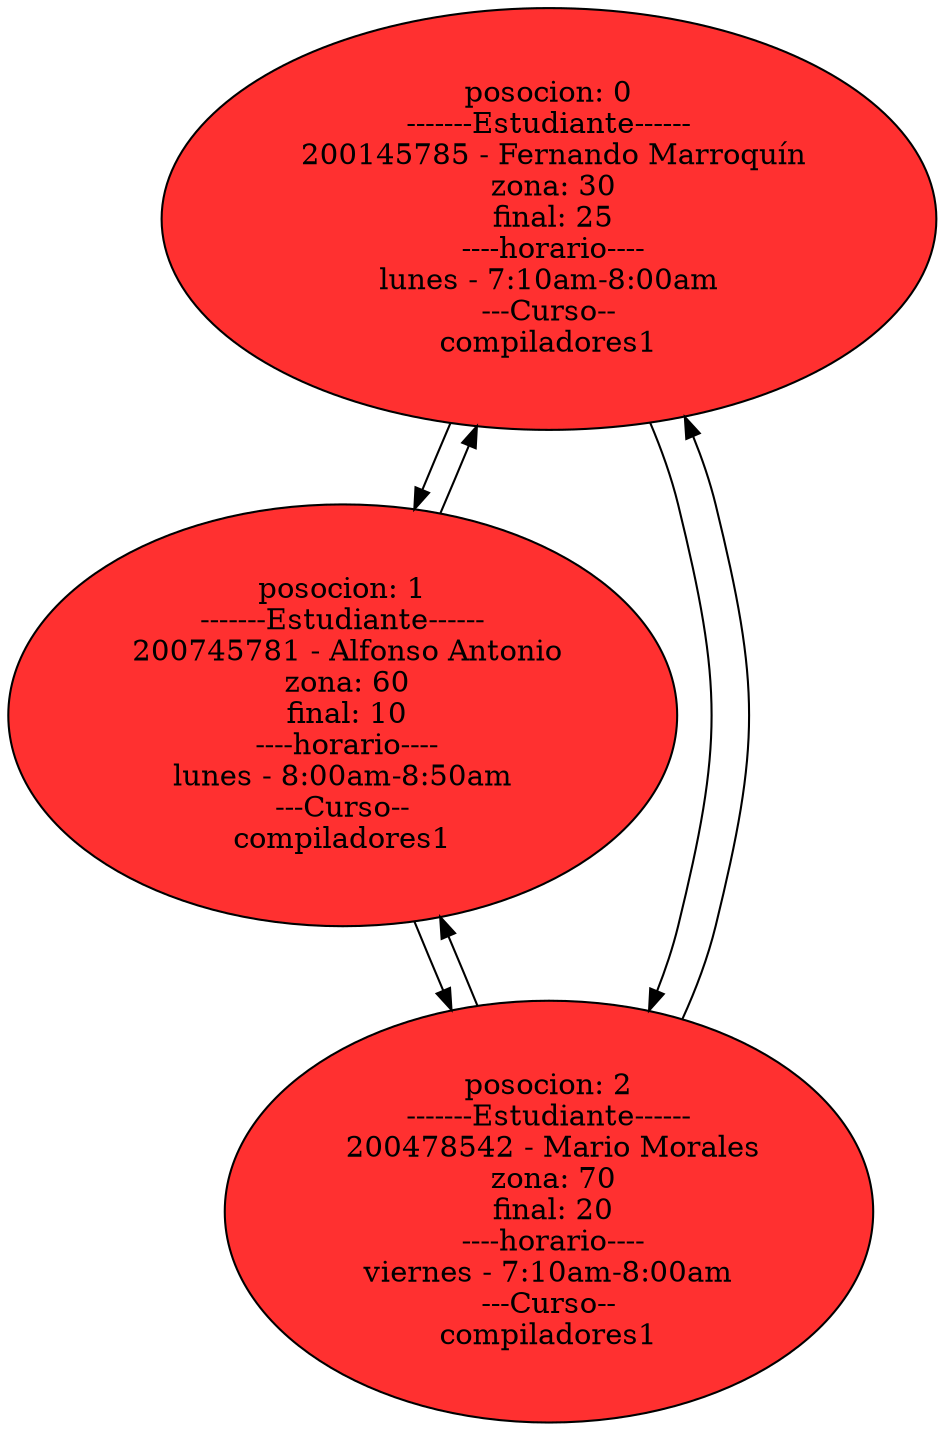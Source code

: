 digraph Edificio { 
0 [label ="posocion: 0
-------Estudiante------
 200145785 - Fernando Marroquín
 zona: 30
 final: 25
 ----horario----
lunes - 7:10am-8:00am
---Curso--
compiladores1" width = 1.5 style = filled, fillcolor = firebrick1, group = 821619674  ];
1 [label ="posocion: 1
-------Estudiante------
 200745781 - Alfonso Antonio
 zona: 60
 final: 10
 ----horario----
lunes - 8:00am-8:50am
---Curso--
compiladores1" width = 1.5 style = filled, fillcolor = firebrick1, group = 303915985  ];
2 [label ="posocion: 2
-------Estudiante------
 200478542 - Mario Morales
 zona: 70
 final: 20
 ----horario----
viernes - 7:10am-8:00am
---Curso--
compiladores1" width = 1.5 style = filled, fillcolor = firebrick1, group = 839983064  ];
2->1
1->2
1->0
0->1
0 -> 2;
2->0;

}